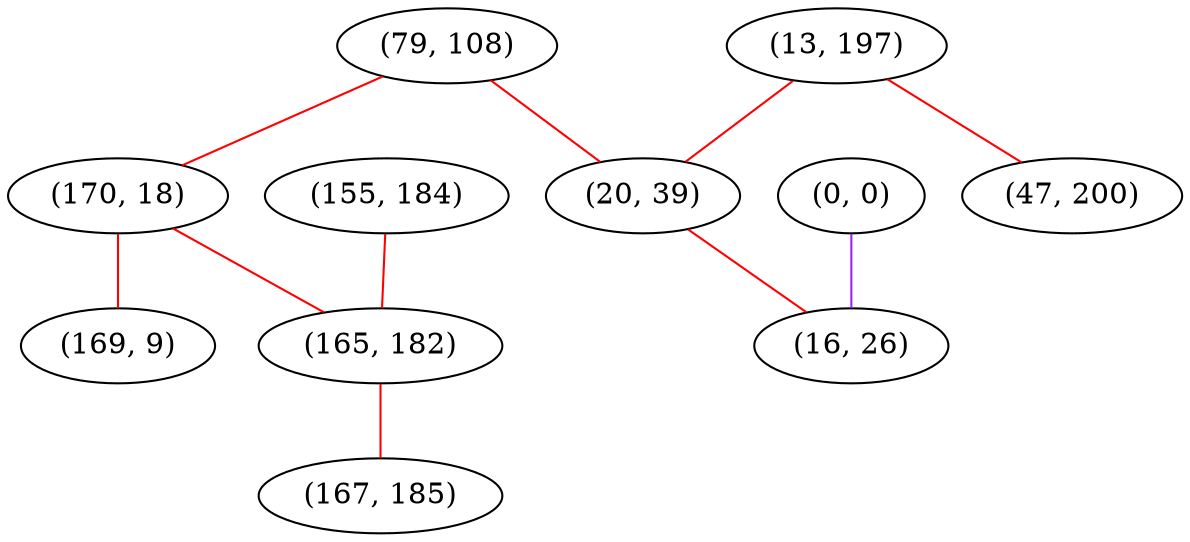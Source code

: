 graph "" {
"(79, 108)";
"(0, 0)";
"(155, 184)";
"(13, 197)";
"(170, 18)";
"(20, 39)";
"(47, 200)";
"(16, 26)";
"(169, 9)";
"(165, 182)";
"(167, 185)";
"(79, 108)" -- "(20, 39)"  [color=red, key=0, weight=1];
"(79, 108)" -- "(170, 18)"  [color=red, key=0, weight=1];
"(0, 0)" -- "(16, 26)"  [color=purple, key=0, weight=4];
"(155, 184)" -- "(165, 182)"  [color=red, key=0, weight=1];
"(13, 197)" -- "(20, 39)"  [color=red, key=0, weight=1];
"(13, 197)" -- "(47, 200)"  [color=red, key=0, weight=1];
"(170, 18)" -- "(165, 182)"  [color=red, key=0, weight=1];
"(170, 18)" -- "(169, 9)"  [color=red, key=0, weight=1];
"(20, 39)" -- "(16, 26)"  [color=red, key=0, weight=1];
"(165, 182)" -- "(167, 185)"  [color=red, key=0, weight=1];
}
